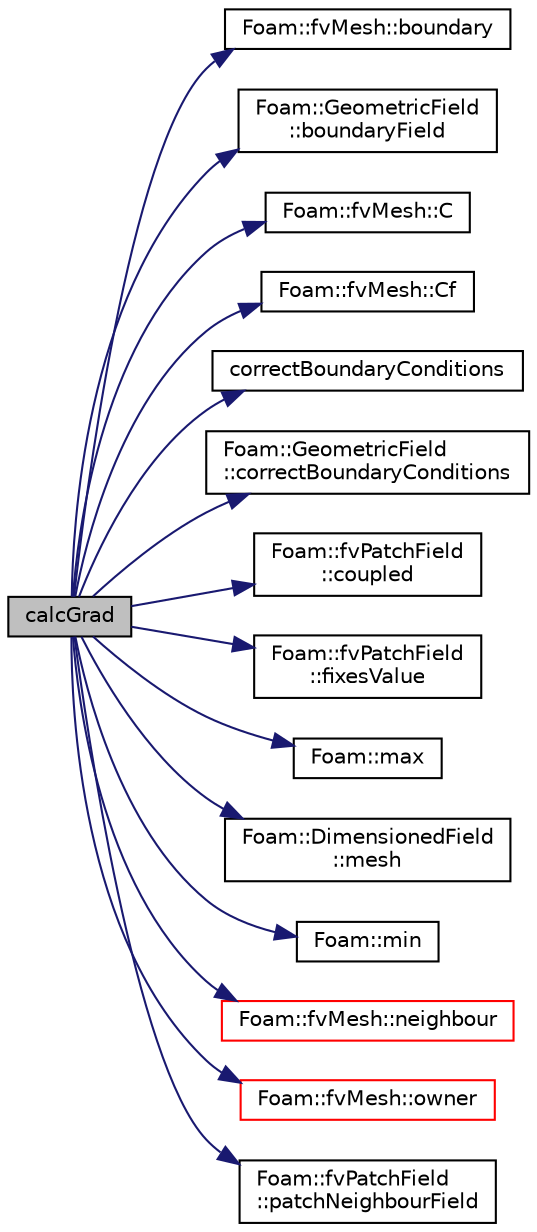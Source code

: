 digraph "calcGrad"
{
  bgcolor="transparent";
  edge [fontname="Helvetica",fontsize="10",labelfontname="Helvetica",labelfontsize="10"];
  node [fontname="Helvetica",fontsize="10",shape=record];
  rankdir="LR";
  Node1 [label="calcGrad",height=0.2,width=0.4,color="black", fillcolor="grey75", style="filled", fontcolor="black"];
  Node1 -> Node2 [color="midnightblue",fontsize="10",style="solid",fontname="Helvetica"];
  Node2 [label="Foam::fvMesh::boundary",height=0.2,width=0.4,color="black",URL="$a00868.html#a971347d65410875e38ea654dfd193a19",tooltip="Return reference to boundary mesh. "];
  Node1 -> Node3 [color="midnightblue",fontsize="10",style="solid",fontname="Helvetica"];
  Node3 [label="Foam::GeometricField\l::boundaryField",height=0.2,width=0.4,color="black",URL="$a00913.html#a3c6c1a789b48ea0c5e8bff64f9c14f2d",tooltip="Return reference to GeometricBoundaryField. "];
  Node1 -> Node4 [color="midnightblue",fontsize="10",style="solid",fontname="Helvetica"];
  Node4 [label="Foam::fvMesh::C",height=0.2,width=0.4,color="black",URL="$a00868.html#add65fc7bb62260f0f5144592e78ccdba",tooltip="Return cell centres as volVectorField. "];
  Node1 -> Node5 [color="midnightblue",fontsize="10",style="solid",fontname="Helvetica"];
  Node5 [label="Foam::fvMesh::Cf",height=0.2,width=0.4,color="black",URL="$a00868.html#a9b2a54af40110cb50711a0ad3b0e2ecb",tooltip="Return face centres as surfaceVectorField. "];
  Node1 -> Node6 [color="midnightblue",fontsize="10",style="solid",fontname="Helvetica"];
  Node6 [label="correctBoundaryConditions",height=0.2,width=0.4,color="black",URL="$a02906.html#a00a7f09fddd305c7a7977494b2a6a952"];
  Node1 -> Node7 [color="midnightblue",fontsize="10",style="solid",fontname="Helvetica"];
  Node7 [label="Foam::GeometricField\l::correctBoundaryConditions",height=0.2,width=0.4,color="black",URL="$a00913.html#acaf6878ef900e593c4b20812f1b567d6",tooltip="Correct boundary field. "];
  Node1 -> Node8 [color="midnightblue",fontsize="10",style="solid",fontname="Helvetica"];
  Node8 [label="Foam::fvPatchField\l::coupled",height=0.2,width=0.4,color="black",URL="$a00878.html#acffd678e538fc569f301aacdb4f019b7",tooltip="Return true if this patch field is coupled. "];
  Node1 -> Node9 [color="midnightblue",fontsize="10",style="solid",fontname="Helvetica"];
  Node9 [label="Foam::fvPatchField\l::fixesValue",height=0.2,width=0.4,color="black",URL="$a00878.html#a9152d7ac14e99b9ab7d502f81a9373a4",tooltip="Return true if this patch field fixes a value. "];
  Node1 -> Node10 [color="midnightblue",fontsize="10",style="solid",fontname="Helvetica"];
  Node10 [label="Foam::max",height=0.2,width=0.4,color="black",URL="$a10675.html#ac993e906cf2774ae77e666bc24e81733"];
  Node1 -> Node11 [color="midnightblue",fontsize="10",style="solid",fontname="Helvetica"];
  Node11 [label="Foam::DimensionedField\l::mesh",height=0.2,width=0.4,color="black",URL="$a00527.html#abdefa6904b53f35c49185ee1cb3d1800",tooltip="Return mesh. "];
  Node1 -> Node12 [color="midnightblue",fontsize="10",style="solid",fontname="Helvetica"];
  Node12 [label="Foam::min",height=0.2,width=0.4,color="black",URL="$a10675.html#a253e112ad2d56d96230ff39ea7f442dc"];
  Node1 -> Node13 [color="midnightblue",fontsize="10",style="solid",fontname="Helvetica"];
  Node13 [label="Foam::fvMesh::neighbour",height=0.2,width=0.4,color="red",URL="$a00868.html#a942a1cffef163625ee3408ae1f057dec",tooltip="Internal face neighbour. "];
  Node1 -> Node14 [color="midnightblue",fontsize="10",style="solid",fontname="Helvetica"];
  Node14 [label="Foam::fvMesh::owner",height=0.2,width=0.4,color="red",URL="$a00868.html#a81b70644afb4bbfce365e57592142fcc",tooltip="Internal face owner. "];
  Node1 -> Node15 [color="midnightblue",fontsize="10",style="solid",fontname="Helvetica"];
  Node15 [label="Foam::fvPatchField\l::patchNeighbourField",height=0.2,width=0.4,color="black",URL="$a00878.html#a0d0b7d5226d739a47f56be79d75ad04f",tooltip="Return patchField on the opposite patch of a coupled patch. "];
}
